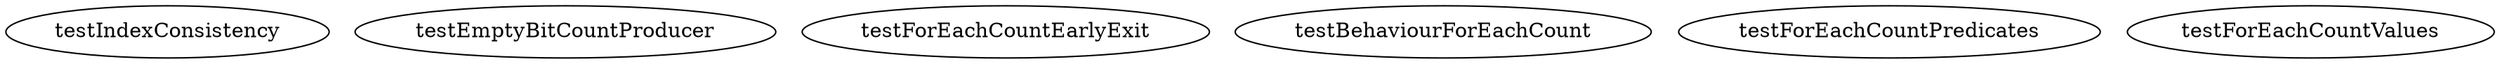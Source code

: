 digraph G {
testIndexConsistency;
testEmptyBitCountProducer;
testForEachCountEarlyExit;
testBehaviourForEachCount;
testForEachCountPredicates;
testForEachCountValues;
}